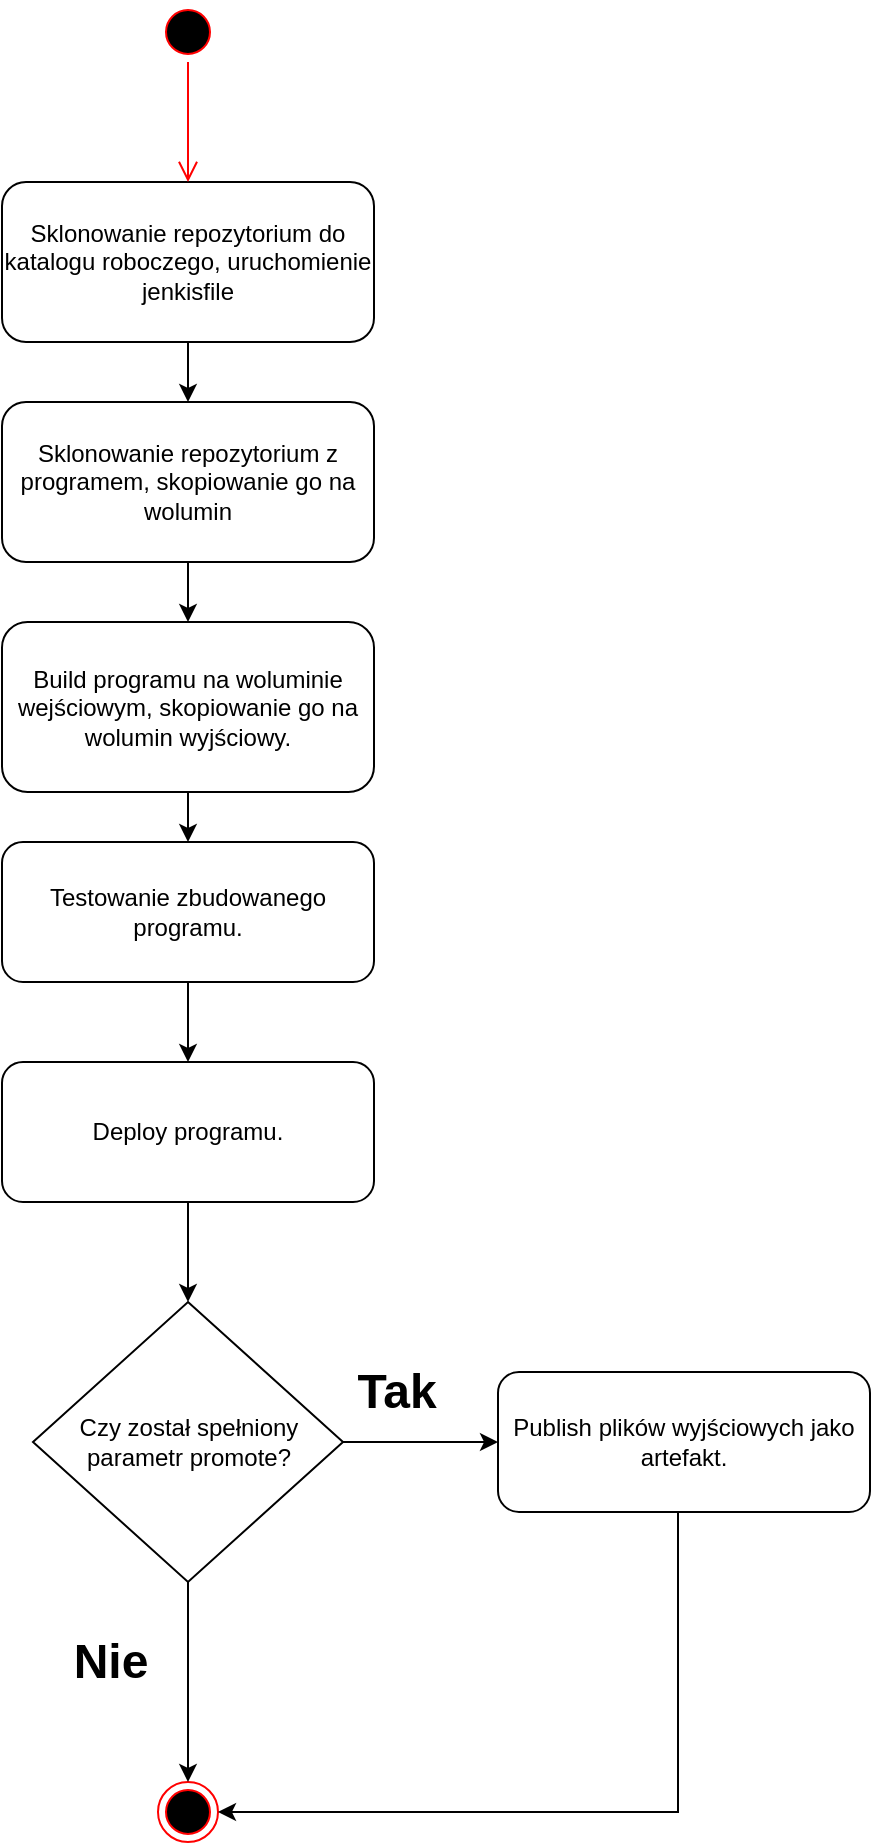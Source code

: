 <mxfile version="18.0.3" type="github"><diagram id="Ria1BiBJa4fMAW_20vqw" name="Page-1"><mxGraphModel dx="1422" dy="906" grid="1" gridSize="10" guides="1" tooltips="1" connect="1" arrows="1" fold="1" page="1" pageScale="1" pageWidth="827" pageHeight="1169" background="#ffffff" math="0" shadow="0"><root><mxCell id="0"/><mxCell id="1" parent="0"/><mxCell id="ATBmOOQSGLdTvsO-t_ab-15" value="" style="edgeStyle=orthogonalEdgeStyle;rounded=0;orthogonalLoop=1;jettySize=auto;html=1;" edge="1" parent="1" source="ATBmOOQSGLdTvsO-t_ab-1" target="ATBmOOQSGLdTvsO-t_ab-4"><mxGeometry relative="1" as="geometry"/></mxCell><mxCell id="ATBmOOQSGLdTvsO-t_ab-1" value="Sklonowanie repozytorium do katalogu roboczego, uruchomienie jenkisfile" style="rounded=1;whiteSpace=wrap;html=1;" vertex="1" parent="1"><mxGeometry x="292" y="140" width="186" height="80" as="geometry"/></mxCell><mxCell id="ATBmOOQSGLdTvsO-t_ab-17" value="" style="edgeStyle=orthogonalEdgeStyle;rounded=0;orthogonalLoop=1;jettySize=auto;html=1;" edge="1" parent="1" source="ATBmOOQSGLdTvsO-t_ab-4" target="ATBmOOQSGLdTvsO-t_ab-6"><mxGeometry relative="1" as="geometry"/></mxCell><mxCell id="ATBmOOQSGLdTvsO-t_ab-4" value="Sklonowanie repozytorium z programem, skopiowanie go na wolumin" style="rounded=1;whiteSpace=wrap;html=1;" vertex="1" parent="1"><mxGeometry x="292" y="250" width="186" height="80" as="geometry"/></mxCell><mxCell id="ATBmOOQSGLdTvsO-t_ab-18" value="" style="edgeStyle=orthogonalEdgeStyle;rounded=0;orthogonalLoop=1;jettySize=auto;html=1;startArrow=none;" edge="1" parent="1" source="ATBmOOQSGLdTvsO-t_ab-12" target="ATBmOOQSGLdTvsO-t_ab-14"><mxGeometry relative="1" as="geometry"/></mxCell><mxCell id="ATBmOOQSGLdTvsO-t_ab-20" style="edgeStyle=orthogonalEdgeStyle;rounded=0;orthogonalLoop=1;jettySize=auto;html=1;entryX=0.5;entryY=0;entryDx=0;entryDy=0;" edge="1" parent="1" source="ATBmOOQSGLdTvsO-t_ab-6" target="ATBmOOQSGLdTvsO-t_ab-12"><mxGeometry relative="1" as="geometry"/></mxCell><mxCell id="ATBmOOQSGLdTvsO-t_ab-6" value="Build programu na woluminie wejściowym, skopiowanie go na wolumin wyjściowy.&lt;span style=&quot;color: rgba(0, 0, 0, 0); font-family: monospace; font-size: 0px; text-align: start;&quot;&gt;%3CmxGraphModel%3E%3Croot%3E%3CmxCell%20id%3D%220%22%2F%3E%3CmxCell%20id%3D%221%22%20parent%3D%220%22%2F%3E%3CmxCell%20id%3D%222%22%20value%3D%22Sklonowanie%20repozytorium%20do%20katalogu%20roboczego%2C%20uruchomienie%20jenkisfile%22%20style%3D%22rounded%3D1%3BwhiteSpace%3Dwrap%3Bhtml%3D1%3B%22%20vertex%3D%221%22%20parent%3D%221%22%3E%3CmxGeometry%20x%3D%22321%22%20y%3D%22260%22%20width%3D%22186%22%20height%3D%22120%22%20as%3D%22geometry%22%2F%3E%3C%2FmxCell%3E%3C%2Froot%3E%3C%2FmxGraphModel%3E&lt;/span&gt;" style="rounded=1;whiteSpace=wrap;html=1;" vertex="1" parent="1"><mxGeometry x="292" y="360" width="186" height="85" as="geometry"/></mxCell><mxCell id="ATBmOOQSGLdTvsO-t_ab-8" value="" style="ellipse;html=1;shape=endState;fillColor=#000000;strokeColor=#ff0000;" vertex="1" parent="1"><mxGeometry x="370" y="940" width="30" height="30" as="geometry"/></mxCell><mxCell id="ATBmOOQSGLdTvsO-t_ab-9" value="" style="ellipse;html=1;shape=startState;fillColor=#000000;strokeColor=#ff0000;" vertex="1" parent="1"><mxGeometry x="370" y="50" width="30" height="30" as="geometry"/></mxCell><mxCell id="ATBmOOQSGLdTvsO-t_ab-10" value="" style="edgeStyle=orthogonalEdgeStyle;html=1;verticalAlign=bottom;endArrow=open;endSize=8;strokeColor=#ff0000;rounded=0;" edge="1" source="ATBmOOQSGLdTvsO-t_ab-9" parent="1"><mxGeometry relative="1" as="geometry"><mxPoint x="385" y="140" as="targetPoint"/></mxGeometry></mxCell><mxCell id="ATBmOOQSGLdTvsO-t_ab-32" style="edgeStyle=orthogonalEdgeStyle;rounded=0;orthogonalLoop=1;jettySize=auto;html=1;entryX=1;entryY=0.5;entryDx=0;entryDy=0;" edge="1" parent="1" source="ATBmOOQSGLdTvsO-t_ab-11" target="ATBmOOQSGLdTvsO-t_ab-8"><mxGeometry relative="1" as="geometry"><Array as="points"><mxPoint x="630" y="955"/></Array></mxGeometry></mxCell><mxCell id="ATBmOOQSGLdTvsO-t_ab-11" value="Publish plików wyjściowych jako artefakt." style="rounded=1;whiteSpace=wrap;html=1;" vertex="1" parent="1"><mxGeometry x="540" y="735" width="186" height="70" as="geometry"/></mxCell><mxCell id="ATBmOOQSGLdTvsO-t_ab-30" value="" style="edgeStyle=orthogonalEdgeStyle;rounded=0;orthogonalLoop=1;jettySize=auto;html=1;" edge="1" parent="1" source="ATBmOOQSGLdTvsO-t_ab-13" target="ATBmOOQSGLdTvsO-t_ab-8"><mxGeometry relative="1" as="geometry"/></mxCell><mxCell id="ATBmOOQSGLdTvsO-t_ab-31" value="" style="edgeStyle=orthogonalEdgeStyle;rounded=0;orthogonalLoop=1;jettySize=auto;html=1;" edge="1" parent="1" source="ATBmOOQSGLdTvsO-t_ab-13" target="ATBmOOQSGLdTvsO-t_ab-11"><mxGeometry relative="1" as="geometry"/></mxCell><mxCell id="ATBmOOQSGLdTvsO-t_ab-13" value="Czy został spełniony parametr promote?" style="rhombus;whiteSpace=wrap;html=1;" vertex="1" parent="1"><mxGeometry x="307.5" y="700" width="155" height="140" as="geometry"/></mxCell><mxCell id="ATBmOOQSGLdTvsO-t_ab-21" value="" style="edgeStyle=orthogonalEdgeStyle;rounded=0;orthogonalLoop=1;jettySize=auto;html=1;" edge="1" parent="1" source="ATBmOOQSGLdTvsO-t_ab-14" target="ATBmOOQSGLdTvsO-t_ab-13"><mxGeometry relative="1" as="geometry"/></mxCell><mxCell id="ATBmOOQSGLdTvsO-t_ab-14" value="Deploy programu." style="rounded=1;whiteSpace=wrap;html=1;" vertex="1" parent="1"><mxGeometry x="292" y="580" width="186" height="70" as="geometry"/></mxCell><mxCell id="ATBmOOQSGLdTvsO-t_ab-12" value="Testowanie zbudowanego programu." style="rounded=1;whiteSpace=wrap;html=1;" vertex="1" parent="1"><mxGeometry x="292" y="470" width="186" height="70" as="geometry"/></mxCell><mxCell id="ATBmOOQSGLdTvsO-t_ab-25" value="Tak" style="text;strokeColor=none;fillColor=none;html=1;fontSize=24;fontStyle=1;verticalAlign=middle;align=center;" vertex="1" parent="1"><mxGeometry x="462.5" y="735" width="52" height="20" as="geometry"/></mxCell><mxCell id="ATBmOOQSGLdTvsO-t_ab-29" value="Nie" style="text;strokeColor=none;fillColor=none;html=1;fontSize=24;fontStyle=1;verticalAlign=middle;align=center;" vertex="1" parent="1"><mxGeometry x="320" y="870" width="52" height="20" as="geometry"/></mxCell></root></mxGraphModel></diagram></mxfile>